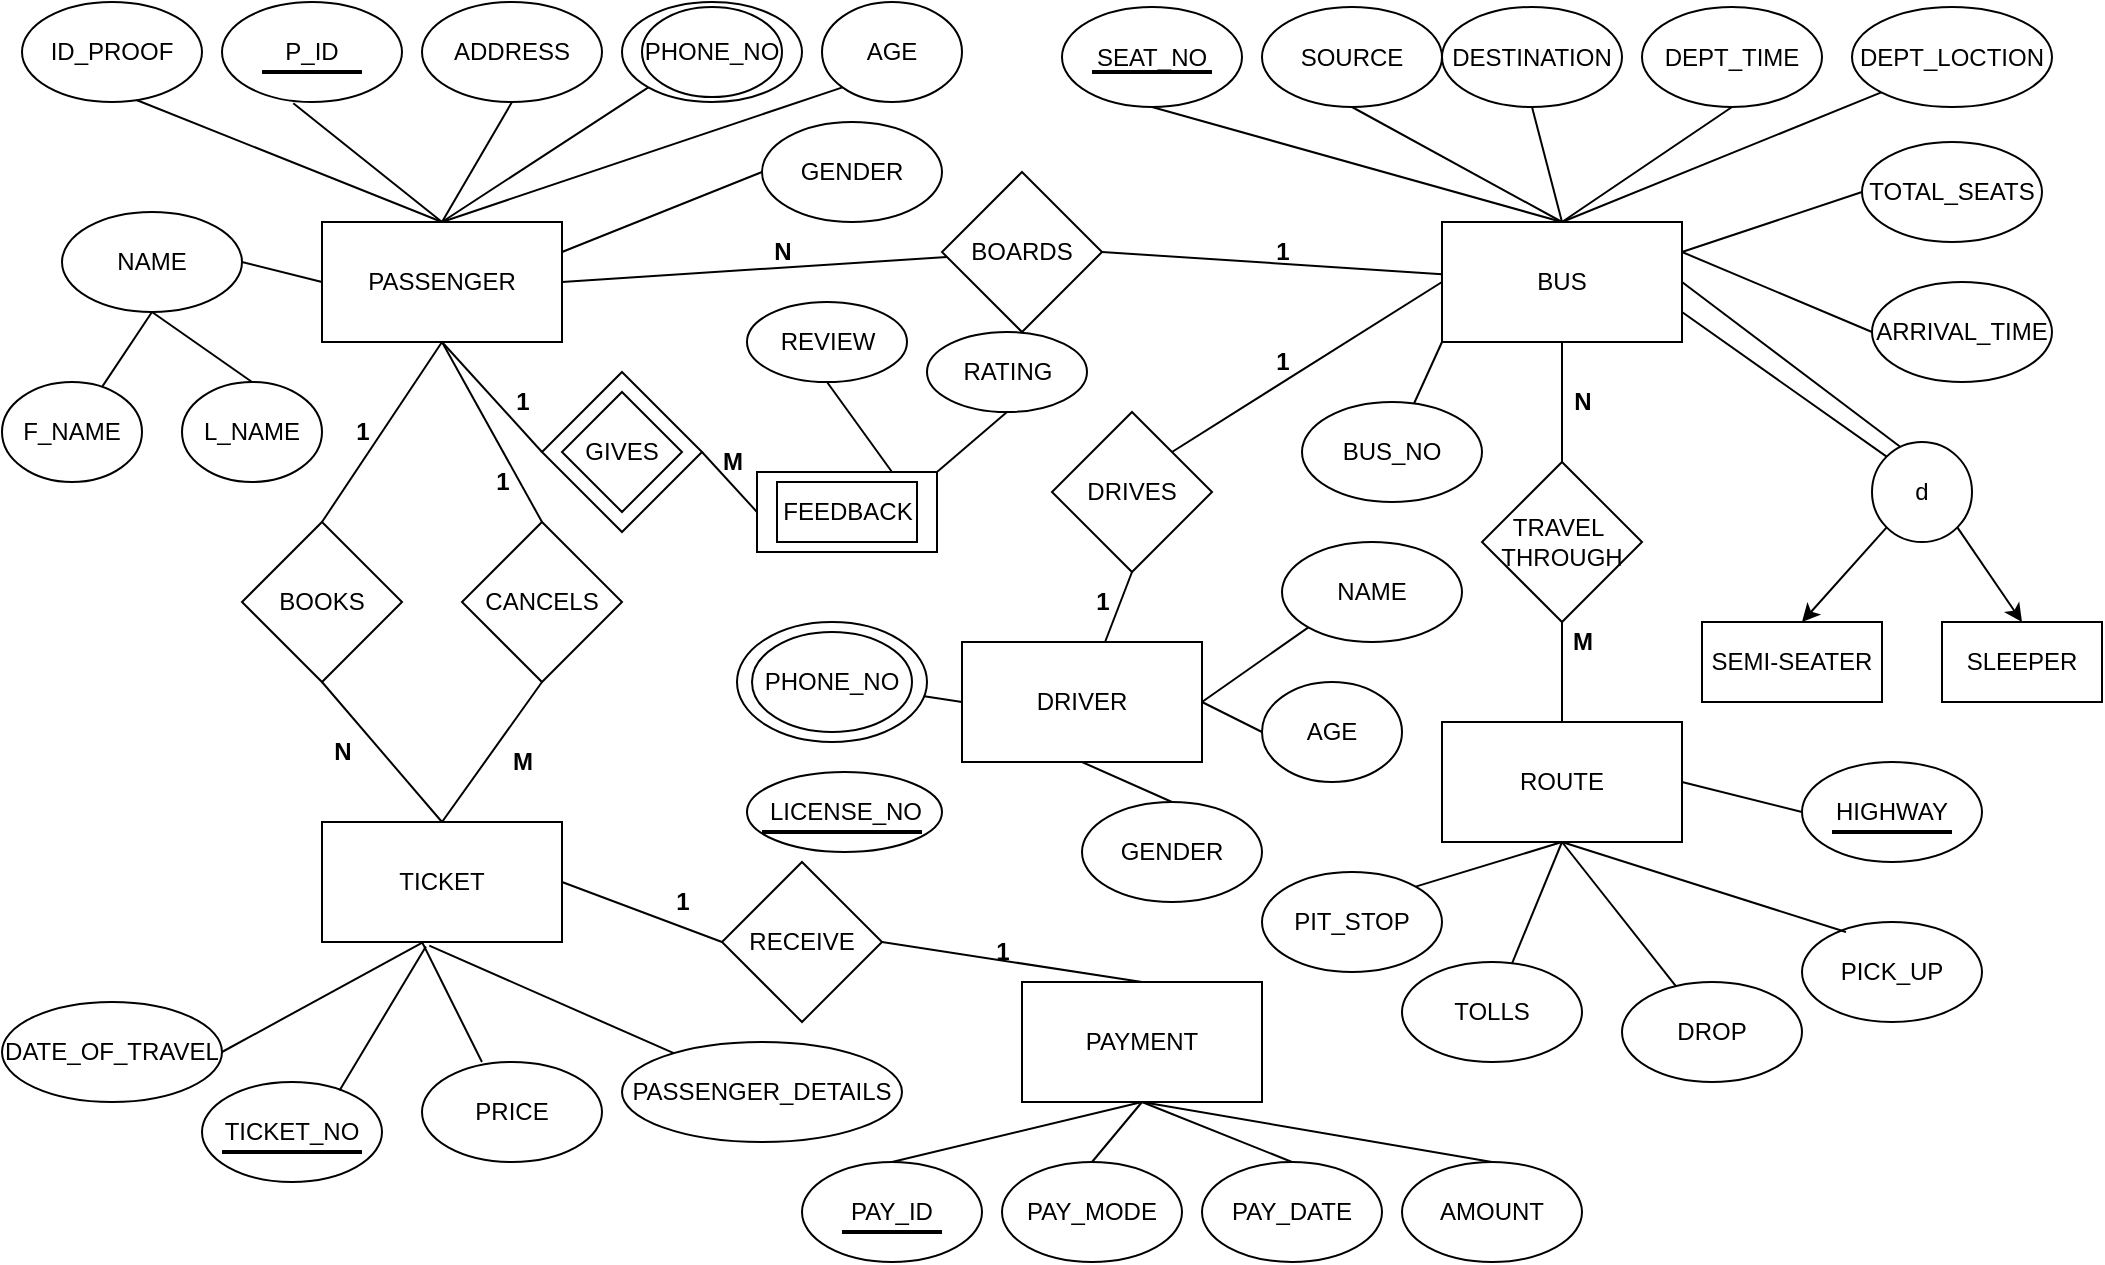 <mxfile version="18.1.3" type="github">
  <diagram id="R2lEEEUBdFMjLlhIrx00" name="Page-1">
    <mxGraphModel dx="1888" dy="547" grid="1" gridSize="10" guides="1" tooltips="1" connect="1" arrows="1" fold="1" page="1" pageScale="1" pageWidth="850" pageHeight="1100" math="0" shadow="0" extFonts="Permanent Marker^https://fonts.googleapis.com/css?family=Permanent+Marker">
      <root>
        <mxCell id="0" />
        <mxCell id="1" parent="0" />
        <mxCell id="MSUiS18jvthD32c3BEqJ-2" value="&lt;span&gt;P_ID&lt;/span&gt;" style="ellipse;whiteSpace=wrap;html=1;fontStyle=0" vertex="1" parent="1">
          <mxGeometry x="10" y="10" width="90" height="50" as="geometry" />
        </mxCell>
        <mxCell id="MSUiS18jvthD32c3BEqJ-3" value="PHONE_NO" style="ellipse;whiteSpace=wrap;html=1;container=1;" vertex="1" parent="1">
          <mxGeometry x="210" y="10" width="90" height="50" as="geometry" />
        </mxCell>
        <mxCell id="MSUiS18jvthD32c3BEqJ-4" value="ID_PROOF" style="ellipse;whiteSpace=wrap;html=1;" vertex="1" parent="1">
          <mxGeometry x="-90" y="10" width="90" height="50" as="geometry" />
        </mxCell>
        <mxCell id="MSUiS18jvthD32c3BEqJ-6" value="ADDRESS" style="ellipse;whiteSpace=wrap;html=1;" vertex="1" parent="1">
          <mxGeometry x="110" y="10" width="90" height="50" as="geometry" />
        </mxCell>
        <mxCell id="MSUiS18jvthD32c3BEqJ-1" value="PASSENGER" style="rounded=0;whiteSpace=wrap;html=1;" vertex="1" parent="1">
          <mxGeometry x="60" y="120" width="120" height="60" as="geometry" />
        </mxCell>
        <mxCell id="MSUiS18jvthD32c3BEqJ-5" value="NAME" style="ellipse;whiteSpace=wrap;html=1;" vertex="1" parent="1">
          <mxGeometry x="-70" y="115" width="90" height="50" as="geometry" />
        </mxCell>
        <mxCell id="MSUiS18jvthD32c3BEqJ-7" value="AGE" style="ellipse;whiteSpace=wrap;html=1;" vertex="1" parent="1">
          <mxGeometry x="310" y="10" width="70" height="50" as="geometry" />
        </mxCell>
        <mxCell id="MSUiS18jvthD32c3BEqJ-8" value="GENDER" style="ellipse;whiteSpace=wrap;html=1;" vertex="1" parent="1">
          <mxGeometry x="280" y="70" width="90" height="50" as="geometry" />
        </mxCell>
        <mxCell id="MSUiS18jvthD32c3BEqJ-10" value="PHONE_NO" style="ellipse;whiteSpace=wrap;html=1;container=1;" vertex="1" parent="1">
          <mxGeometry x="220" y="12.5" width="70" height="45" as="geometry" />
        </mxCell>
        <mxCell id="MSUiS18jvthD32c3BEqJ-15" value="F_NAME" style="ellipse;whiteSpace=wrap;html=1;" vertex="1" parent="1">
          <mxGeometry x="-100" y="200" width="70" height="50" as="geometry" />
        </mxCell>
        <mxCell id="MSUiS18jvthD32c3BEqJ-16" value="L_NAME" style="ellipse;whiteSpace=wrap;html=1;" vertex="1" parent="1">
          <mxGeometry x="-10" y="200" width="70" height="50" as="geometry" />
        </mxCell>
        <mxCell id="MSUiS18jvthD32c3BEqJ-18" value="" style="endArrow=none;html=1;rounded=0;entryX=0.5;entryY=1;entryDx=0;entryDy=0;exitX=0.5;exitY=0;exitDx=0;exitDy=0;" edge="1" parent="1" source="MSUiS18jvthD32c3BEqJ-1" target="MSUiS18jvthD32c3BEqJ-6">
          <mxGeometry width="50" height="50" relative="1" as="geometry">
            <mxPoint x="120" y="100" as="sourcePoint" />
            <mxPoint x="150" y="70" as="targetPoint" />
          </mxGeometry>
        </mxCell>
        <mxCell id="MSUiS18jvthD32c3BEqJ-21" value="" style="endArrow=none;html=1;rounded=0;entryX=0;entryY=1;entryDx=0;entryDy=0;exitX=0.5;exitY=0;exitDx=0;exitDy=0;" edge="1" parent="1" source="MSUiS18jvthD32c3BEqJ-1" target="MSUiS18jvthD32c3BEqJ-3">
          <mxGeometry width="50" height="50" relative="1" as="geometry">
            <mxPoint x="120" y="110" as="sourcePoint" />
            <mxPoint x="450" y="260" as="targetPoint" />
          </mxGeometry>
        </mxCell>
        <mxCell id="MSUiS18jvthD32c3BEqJ-22" value="" style="endArrow=none;html=1;rounded=0;exitX=0;exitY=1;exitDx=0;exitDy=0;" edge="1" parent="1" source="MSUiS18jvthD32c3BEqJ-7">
          <mxGeometry width="50" height="50" relative="1" as="geometry">
            <mxPoint x="400" y="310" as="sourcePoint" />
            <mxPoint x="120" y="120" as="targetPoint" />
          </mxGeometry>
        </mxCell>
        <mxCell id="MSUiS18jvthD32c3BEqJ-25" value="" style="endArrow=none;html=1;rounded=0;entryX=0;entryY=0.5;entryDx=0;entryDy=0;exitX=1;exitY=0.25;exitDx=0;exitDy=0;" edge="1" parent="1" source="MSUiS18jvthD32c3BEqJ-1" target="MSUiS18jvthD32c3BEqJ-8">
          <mxGeometry width="50" height="50" relative="1" as="geometry">
            <mxPoint x="190" y="120" as="sourcePoint" />
            <mxPoint x="347.58" y="70.6" as="targetPoint" />
          </mxGeometry>
        </mxCell>
        <mxCell id="MSUiS18jvthD32c3BEqJ-26" value="" style="endArrow=none;html=1;rounded=0;entryX=0;entryY=0.5;entryDx=0;entryDy=0;exitX=1;exitY=0.5;exitDx=0;exitDy=0;" edge="1" parent="1" source="MSUiS18jvthD32c3BEqJ-5" target="MSUiS18jvthD32c3BEqJ-1">
          <mxGeometry width="50" height="50" relative="1" as="geometry">
            <mxPoint x="200" y="110" as="sourcePoint" />
            <mxPoint x="357.58" y="80.6" as="targetPoint" />
          </mxGeometry>
        </mxCell>
        <mxCell id="MSUiS18jvthD32c3BEqJ-27" value="" style="endArrow=none;html=1;rounded=0;entryX=0.396;entryY=1.012;entryDx=0;entryDy=0;entryPerimeter=0;exitX=0.5;exitY=0;exitDx=0;exitDy=0;" edge="1" parent="1" source="MSUiS18jvthD32c3BEqJ-1" target="MSUiS18jvthD32c3BEqJ-2">
          <mxGeometry width="50" height="50" relative="1" as="geometry">
            <mxPoint x="210" y="120" as="sourcePoint" />
            <mxPoint x="367.58" y="90.6" as="targetPoint" />
          </mxGeometry>
        </mxCell>
        <mxCell id="MSUiS18jvthD32c3BEqJ-28" value="" style="endArrow=none;html=1;rounded=0;entryX=0.636;entryY=0.98;entryDx=0;entryDy=0;entryPerimeter=0;exitX=0.5;exitY=0;exitDx=0;exitDy=0;" edge="1" parent="1" source="MSUiS18jvthD32c3BEqJ-1" target="MSUiS18jvthD32c3BEqJ-4">
          <mxGeometry width="50" height="50" relative="1" as="geometry">
            <mxPoint x="220" y="130" as="sourcePoint" />
            <mxPoint x="377.58" y="100.6" as="targetPoint" />
          </mxGeometry>
        </mxCell>
        <mxCell id="MSUiS18jvthD32c3BEqJ-30" value="" style="endArrow=none;html=1;rounded=0;entryX=0.5;entryY=0;entryDx=0;entryDy=0;exitX=0.5;exitY=1;exitDx=0;exitDy=0;" edge="1" parent="1" source="MSUiS18jvthD32c3BEqJ-5" target="MSUiS18jvthD32c3BEqJ-16">
          <mxGeometry width="50" height="50" relative="1" as="geometry">
            <mxPoint x="230" y="140" as="sourcePoint" />
            <mxPoint x="387.58" y="110.6" as="targetPoint" />
          </mxGeometry>
        </mxCell>
        <mxCell id="MSUiS18jvthD32c3BEqJ-32" value="" style="endArrow=none;html=1;rounded=0;exitX=0.5;exitY=1;exitDx=0;exitDy=0;" edge="1" parent="1" source="MSUiS18jvthD32c3BEqJ-5" target="MSUiS18jvthD32c3BEqJ-15">
          <mxGeometry width="50" height="50" relative="1" as="geometry">
            <mxPoint x="-25" y="160" as="sourcePoint" />
            <mxPoint x="45" y="220" as="targetPoint" />
          </mxGeometry>
        </mxCell>
        <mxCell id="MSUiS18jvthD32c3BEqJ-33" value="BOOKS" style="rhombus;whiteSpace=wrap;html=1;" vertex="1" parent="1">
          <mxGeometry x="20" y="270" width="80" height="80" as="geometry" />
        </mxCell>
        <mxCell id="MSUiS18jvthD32c3BEqJ-34" value="TICKET" style="rounded=0;whiteSpace=wrap;html=1;" vertex="1" parent="1">
          <mxGeometry x="60" y="420" width="120" height="60" as="geometry" />
        </mxCell>
        <mxCell id="MSUiS18jvthD32c3BEqJ-37" value="" style="endArrow=none;html=1;rounded=0;entryX=0.5;entryY=1;entryDx=0;entryDy=0;exitX=0.5;exitY=0;exitDx=0;exitDy=0;" edge="1" parent="1" source="MSUiS18jvthD32c3BEqJ-34" target="MSUiS18jvthD32c3BEqJ-33">
          <mxGeometry width="50" height="50" relative="1" as="geometry">
            <mxPoint x="120" y="400" as="sourcePoint" />
            <mxPoint x="130" y="180" as="targetPoint" />
          </mxGeometry>
        </mxCell>
        <mxCell id="MSUiS18jvthD32c3BEqJ-42" value="TICKET_NO" style="ellipse;whiteSpace=wrap;html=1;" vertex="1" parent="1">
          <mxGeometry y="550" width="90" height="50" as="geometry" />
        </mxCell>
        <mxCell id="MSUiS18jvthD32c3BEqJ-45" value="DATE_OF_TRAVEL" style="ellipse;whiteSpace=wrap;html=1;" vertex="1" parent="1">
          <mxGeometry x="-100" y="510" width="110" height="50" as="geometry" />
        </mxCell>
        <mxCell id="MSUiS18jvthD32c3BEqJ-46" value="PRICE" style="ellipse;whiteSpace=wrap;html=1;" vertex="1" parent="1">
          <mxGeometry x="110" y="540" width="90" height="50" as="geometry" />
        </mxCell>
        <mxCell id="MSUiS18jvthD32c3BEqJ-47" value="" style="endArrow=none;html=1;rounded=0;entryX=0.42;entryY=1.003;entryDx=0;entryDy=0;exitX=1;exitY=0.5;exitDx=0;exitDy=0;entryPerimeter=0;" edge="1" parent="1" source="MSUiS18jvthD32c3BEqJ-45" target="MSUiS18jvthD32c3BEqJ-34">
          <mxGeometry width="50" height="50" relative="1" as="geometry">
            <mxPoint x="400" y="420" as="sourcePoint" />
            <mxPoint x="450" y="370" as="targetPoint" />
          </mxGeometry>
        </mxCell>
        <mxCell id="MSUiS18jvthD32c3BEqJ-49" value="" style="endArrow=none;html=1;rounded=0;exitX=0.764;exitY=0.084;exitDx=0;exitDy=0;exitPerimeter=0;entryX=0.433;entryY=1.037;entryDx=0;entryDy=0;entryPerimeter=0;" edge="1" parent="1" source="MSUiS18jvthD32c3BEqJ-42" target="MSUiS18jvthD32c3BEqJ-34">
          <mxGeometry width="50" height="50" relative="1" as="geometry">
            <mxPoint x="90" y="510" as="sourcePoint" />
            <mxPoint x="110" y="470" as="targetPoint" />
          </mxGeometry>
        </mxCell>
        <mxCell id="MSUiS18jvthD32c3BEqJ-50" value="" style="endArrow=none;html=1;rounded=0;exitX=0.333;exitY=0;exitDx=0;exitDy=0;exitPerimeter=0;" edge="1" parent="1" source="MSUiS18jvthD32c3BEqJ-46">
          <mxGeometry width="50" height="50" relative="1" as="geometry">
            <mxPoint x="40" y="485" as="sourcePoint" />
            <mxPoint x="110" y="480" as="targetPoint" />
          </mxGeometry>
        </mxCell>
        <mxCell id="MSUiS18jvthD32c3BEqJ-51" value="PASSENGER_DETAILS" style="ellipse;whiteSpace=wrap;html=1;" vertex="1" parent="1">
          <mxGeometry x="210" y="530" width="140" height="50" as="geometry" />
        </mxCell>
        <mxCell id="MSUiS18jvthD32c3BEqJ-52" value="" style="endArrow=none;html=1;rounded=0;entryX=0.447;entryY=1.03;entryDx=0;entryDy=0;entryPerimeter=0;" edge="1" parent="1" source="MSUiS18jvthD32c3BEqJ-51" target="MSUiS18jvthD32c3BEqJ-34">
          <mxGeometry width="50" height="50" relative="1" as="geometry">
            <mxPoint x="179.97" y="520" as="sourcePoint" />
            <mxPoint x="120" y="480" as="targetPoint" />
          </mxGeometry>
        </mxCell>
        <mxCell id="MSUiS18jvthD32c3BEqJ-53" value="BOARDS" style="rhombus;whiteSpace=wrap;html=1;" vertex="1" parent="1">
          <mxGeometry x="370" y="95" width="80" height="80" as="geometry" />
        </mxCell>
        <mxCell id="MSUiS18jvthD32c3BEqJ-54" value="BUS" style="rounded=0;whiteSpace=wrap;html=1;" vertex="1" parent="1">
          <mxGeometry x="620" y="120" width="120" height="60" as="geometry" />
        </mxCell>
        <mxCell id="MSUiS18jvthD32c3BEqJ-55" value="SOURCE" style="ellipse;whiteSpace=wrap;html=1;" vertex="1" parent="1">
          <mxGeometry x="530" y="12.5" width="90" height="50" as="geometry" />
        </mxCell>
        <mxCell id="MSUiS18jvthD32c3BEqJ-56" value="ARRIVAL_TIME" style="ellipse;whiteSpace=wrap;html=1;" vertex="1" parent="1">
          <mxGeometry x="835" y="150" width="90" height="50" as="geometry" />
        </mxCell>
        <mxCell id="MSUiS18jvthD32c3BEqJ-57" value="BUS_NO" style="ellipse;whiteSpace=wrap;html=1;" vertex="1" parent="1">
          <mxGeometry x="550" y="210" width="90" height="50" as="geometry" />
        </mxCell>
        <mxCell id="MSUiS18jvthD32c3BEqJ-58" value="DESTINATION" style="ellipse;whiteSpace=wrap;html=1;" vertex="1" parent="1">
          <mxGeometry x="620" y="12.5" width="90" height="50" as="geometry" />
        </mxCell>
        <mxCell id="MSUiS18jvthD32c3BEqJ-59" value="DEPT_TIME" style="ellipse;whiteSpace=wrap;html=1;" vertex="1" parent="1">
          <mxGeometry x="720" y="12.5" width="90" height="50" as="geometry" />
        </mxCell>
        <mxCell id="MSUiS18jvthD32c3BEqJ-60" value="DEPT_LOCTION" style="ellipse;whiteSpace=wrap;html=1;" vertex="1" parent="1">
          <mxGeometry x="825" y="12.5" width="100" height="50" as="geometry" />
        </mxCell>
        <mxCell id="MSUiS18jvthD32c3BEqJ-61" value="TOTAL_SEATS" style="ellipse;whiteSpace=wrap;html=1;" vertex="1" parent="1">
          <mxGeometry x="830" y="80" width="90" height="50" as="geometry" />
        </mxCell>
        <mxCell id="MSUiS18jvthD32c3BEqJ-64" value="" style="endArrow=none;html=1;rounded=0;exitX=0.5;exitY=1;exitDx=0;exitDy=0;entryX=0.5;entryY=0;entryDx=0;entryDy=0;" edge="1" parent="1" source="MSUiS18jvthD32c3BEqJ-55" target="MSUiS18jvthD32c3BEqJ-54">
          <mxGeometry width="50" height="50" relative="1" as="geometry">
            <mxPoint x="400" y="220" as="sourcePoint" />
            <mxPoint x="680" y="110" as="targetPoint" />
          </mxGeometry>
        </mxCell>
        <mxCell id="MSUiS18jvthD32c3BEqJ-65" value="" style="endArrow=none;html=1;rounded=0;exitX=0.5;exitY=1;exitDx=0;exitDy=0;entryX=0.5;entryY=0;entryDx=0;entryDy=0;" edge="1" parent="1" source="MSUiS18jvthD32c3BEqJ-58" target="MSUiS18jvthD32c3BEqJ-54">
          <mxGeometry width="50" height="50" relative="1" as="geometry">
            <mxPoint x="565" y="70" as="sourcePoint" />
            <mxPoint x="690" y="110" as="targetPoint" />
          </mxGeometry>
        </mxCell>
        <mxCell id="MSUiS18jvthD32c3BEqJ-66" value="" style="endArrow=none;html=1;rounded=0;entryX=0.5;entryY=0;entryDx=0;entryDy=0;exitX=0.5;exitY=1;exitDx=0;exitDy=0;" edge="1" parent="1" source="MSUiS18jvthD32c3BEqJ-59" target="MSUiS18jvthD32c3BEqJ-54">
          <mxGeometry width="50" height="50" relative="1" as="geometry">
            <mxPoint x="750" y="70" as="sourcePoint" />
            <mxPoint x="700" y="120" as="targetPoint" />
          </mxGeometry>
        </mxCell>
        <mxCell id="MSUiS18jvthD32c3BEqJ-67" value="" style="endArrow=none;html=1;rounded=0;entryX=0;entryY=1;entryDx=0;entryDy=0;" edge="1" parent="1" source="MSUiS18jvthD32c3BEqJ-57" target="MSUiS18jvthD32c3BEqJ-54">
          <mxGeometry width="50" height="50" relative="1" as="geometry">
            <mxPoint x="585" y="90" as="sourcePoint" />
            <mxPoint x="710" y="130" as="targetPoint" />
          </mxGeometry>
        </mxCell>
        <mxCell id="MSUiS18jvthD32c3BEqJ-68" value="" style="endArrow=none;html=1;rounded=0;exitX=0;exitY=1;exitDx=0;exitDy=0;entryX=0.5;entryY=0;entryDx=0;entryDy=0;" edge="1" parent="1" source="MSUiS18jvthD32c3BEqJ-60" target="MSUiS18jvthD32c3BEqJ-54">
          <mxGeometry width="50" height="50" relative="1" as="geometry">
            <mxPoint x="595" y="100" as="sourcePoint" />
            <mxPoint x="720" y="140" as="targetPoint" />
          </mxGeometry>
        </mxCell>
        <mxCell id="MSUiS18jvthD32c3BEqJ-69" value="" style="endArrow=none;html=1;rounded=0;exitX=0;exitY=0.5;exitDx=0;exitDy=0;entryX=1;entryY=0.25;entryDx=0;entryDy=0;" edge="1" parent="1" source="MSUiS18jvthD32c3BEqJ-61" target="MSUiS18jvthD32c3BEqJ-54">
          <mxGeometry width="50" height="50" relative="1" as="geometry">
            <mxPoint x="605" y="110" as="sourcePoint" />
            <mxPoint x="750" y="130" as="targetPoint" />
          </mxGeometry>
        </mxCell>
        <mxCell id="MSUiS18jvthD32c3BEqJ-70" value="" style="endArrow=none;html=1;rounded=0;exitX=0;exitY=0.5;exitDx=0;exitDy=0;entryX=1;entryY=0.25;entryDx=0;entryDy=0;" edge="1" parent="1" source="MSUiS18jvthD32c3BEqJ-56" target="MSUiS18jvthD32c3BEqJ-54">
          <mxGeometry width="50" height="50" relative="1" as="geometry">
            <mxPoint x="615" y="120" as="sourcePoint" />
            <mxPoint x="740" y="130" as="targetPoint" />
          </mxGeometry>
        </mxCell>
        <mxCell id="MSUiS18jvthD32c3BEqJ-71" value="" style="endArrow=none;html=1;rounded=0;entryX=0.308;entryY=0.068;entryDx=0;entryDy=0;entryPerimeter=0;" edge="1" parent="1" target="MSUiS18jvthD32c3BEqJ-74">
          <mxGeometry width="50" height="50" relative="1" as="geometry">
            <mxPoint x="740" y="150" as="sourcePoint" />
            <mxPoint x="840" y="230" as="targetPoint" />
          </mxGeometry>
        </mxCell>
        <mxCell id="MSUiS18jvthD32c3BEqJ-72" value="" style="endArrow=none;html=1;rounded=0;exitX=1;exitY=0.75;exitDx=0;exitDy=0;entryX=0;entryY=0;entryDx=0;entryDy=0;" edge="1" parent="1" source="MSUiS18jvthD32c3BEqJ-54" target="MSUiS18jvthD32c3BEqJ-74">
          <mxGeometry width="50" height="50" relative="1" as="geometry">
            <mxPoint x="635" y="140" as="sourcePoint" />
            <mxPoint x="850" y="230" as="targetPoint" />
          </mxGeometry>
        </mxCell>
        <mxCell id="MSUiS18jvthD32c3BEqJ-74" value="d" style="ellipse;whiteSpace=wrap;html=1;aspect=fixed;" vertex="1" parent="1">
          <mxGeometry x="835" y="230" width="50" height="50" as="geometry" />
        </mxCell>
        <mxCell id="MSUiS18jvthD32c3BEqJ-75" value="" style="endArrow=classic;html=1;rounded=0;exitX=0;exitY=1;exitDx=0;exitDy=0;" edge="1" parent="1" source="MSUiS18jvthD32c3BEqJ-74">
          <mxGeometry width="50" height="50" relative="1" as="geometry">
            <mxPoint x="400" y="220" as="sourcePoint" />
            <mxPoint x="800" y="320" as="targetPoint" />
          </mxGeometry>
        </mxCell>
        <mxCell id="MSUiS18jvthD32c3BEqJ-76" value="" style="endArrow=classic;html=1;rounded=0;exitX=1;exitY=1;exitDx=0;exitDy=0;" edge="1" parent="1" source="MSUiS18jvthD32c3BEqJ-74">
          <mxGeometry width="50" height="50" relative="1" as="geometry">
            <mxPoint x="852.322" y="282.678" as="sourcePoint" />
            <mxPoint x="910" y="320" as="targetPoint" />
          </mxGeometry>
        </mxCell>
        <mxCell id="MSUiS18jvthD32c3BEqJ-77" value="SEMI-SEATER" style="rounded=0;whiteSpace=wrap;html=1;" vertex="1" parent="1">
          <mxGeometry x="750" y="320" width="90" height="40" as="geometry" />
        </mxCell>
        <mxCell id="MSUiS18jvthD32c3BEqJ-78" value="SLEEPER" style="rounded=0;whiteSpace=wrap;html=1;" vertex="1" parent="1">
          <mxGeometry x="870" y="320" width="80" height="40" as="geometry" />
        </mxCell>
        <mxCell id="MSUiS18jvthD32c3BEqJ-79" value="" style="endArrow=none;html=1;rounded=0;entryX=1;entryY=0.5;entryDx=0;entryDy=0;" edge="1" parent="1" source="MSUiS18jvthD32c3BEqJ-53" target="MSUiS18jvthD32c3BEqJ-1">
          <mxGeometry width="50" height="50" relative="1" as="geometry">
            <mxPoint x="400" y="220" as="sourcePoint" />
            <mxPoint x="450" y="170" as="targetPoint" />
          </mxGeometry>
        </mxCell>
        <mxCell id="MSUiS18jvthD32c3BEqJ-80" value="" style="endArrow=none;html=1;rounded=0;exitX=1;exitY=0.5;exitDx=0;exitDy=0;" edge="1" parent="1" source="MSUiS18jvthD32c3BEqJ-53" target="MSUiS18jvthD32c3BEqJ-54">
          <mxGeometry width="50" height="50" relative="1" as="geometry">
            <mxPoint x="370" y="150" as="sourcePoint" />
            <mxPoint x="190" y="150" as="targetPoint" />
          </mxGeometry>
        </mxCell>
        <mxCell id="MSUiS18jvthD32c3BEqJ-81" value="TRAVEL&amp;nbsp;&lt;br&gt;THROUGH" style="rhombus;whiteSpace=wrap;html=1;" vertex="1" parent="1">
          <mxGeometry x="640" y="240" width="80" height="80" as="geometry" />
        </mxCell>
        <mxCell id="MSUiS18jvthD32c3BEqJ-82" value="" style="endArrow=none;html=1;rounded=0;entryX=0.5;entryY=1;entryDx=0;entryDy=0;" edge="1" parent="1" source="MSUiS18jvthD32c3BEqJ-81" target="MSUiS18jvthD32c3BEqJ-54">
          <mxGeometry width="50" height="50" relative="1" as="geometry">
            <mxPoint x="400" y="320" as="sourcePoint" />
            <mxPoint x="450" y="270" as="targetPoint" />
          </mxGeometry>
        </mxCell>
        <mxCell id="MSUiS18jvthD32c3BEqJ-83" value="" style="endArrow=none;html=1;rounded=0;entryX=0.5;entryY=1;entryDx=0;entryDy=0;exitX=0.5;exitY=0;exitDx=0;exitDy=0;" edge="1" parent="1" source="MSUiS18jvthD32c3BEqJ-84" target="MSUiS18jvthD32c3BEqJ-81">
          <mxGeometry width="50" height="50" relative="1" as="geometry">
            <mxPoint x="680" y="440" as="sourcePoint" />
            <mxPoint x="690" y="180" as="targetPoint" />
          </mxGeometry>
        </mxCell>
        <mxCell id="MSUiS18jvthD32c3BEqJ-84" value="ROUTE" style="rounded=0;whiteSpace=wrap;html=1;" vertex="1" parent="1">
          <mxGeometry x="620" y="370" width="120" height="60" as="geometry" />
        </mxCell>
        <mxCell id="MSUiS18jvthD32c3BEqJ-85" value="PICK_UP" style="ellipse;whiteSpace=wrap;html=1;" vertex="1" parent="1">
          <mxGeometry x="800" y="470" width="90" height="50" as="geometry" />
        </mxCell>
        <mxCell id="MSUiS18jvthD32c3BEqJ-86" value="HIGHWAY" style="ellipse;whiteSpace=wrap;html=1;" vertex="1" parent="1">
          <mxGeometry x="800" y="390" width="90" height="50" as="geometry" />
        </mxCell>
        <mxCell id="MSUiS18jvthD32c3BEqJ-87" value="TOLLS" style="ellipse;whiteSpace=wrap;html=1;" vertex="1" parent="1">
          <mxGeometry x="600" y="490" width="90" height="50" as="geometry" />
        </mxCell>
        <mxCell id="MSUiS18jvthD32c3BEqJ-88" value="DROP" style="ellipse;whiteSpace=wrap;html=1;" vertex="1" parent="1">
          <mxGeometry x="710" y="500" width="90" height="50" as="geometry" />
        </mxCell>
        <mxCell id="MSUiS18jvthD32c3BEqJ-89" value="PIT_STOP" style="ellipse;whiteSpace=wrap;html=1;" vertex="1" parent="1">
          <mxGeometry x="530" y="445" width="90" height="50" as="geometry" />
        </mxCell>
        <mxCell id="MSUiS18jvthD32c3BEqJ-90" value="" style="endArrow=none;html=1;rounded=0;entryX=1;entryY=0.5;entryDx=0;entryDy=0;exitX=0;exitY=0.5;exitDx=0;exitDy=0;" edge="1" parent="1" source="MSUiS18jvthD32c3BEqJ-86" target="MSUiS18jvthD32c3BEqJ-84">
          <mxGeometry width="50" height="50" relative="1" as="geometry">
            <mxPoint x="690" y="430" as="sourcePoint" />
            <mxPoint x="690" y="380" as="targetPoint" />
          </mxGeometry>
        </mxCell>
        <mxCell id="MSUiS18jvthD32c3BEqJ-91" value="" style="endArrow=none;html=1;rounded=0;entryX=0.5;entryY=1;entryDx=0;entryDy=0;exitX=0.244;exitY=0.1;exitDx=0;exitDy=0;exitPerimeter=0;" edge="1" parent="1" source="MSUiS18jvthD32c3BEqJ-85" target="MSUiS18jvthD32c3BEqJ-84">
          <mxGeometry width="50" height="50" relative="1" as="geometry">
            <mxPoint x="820" y="460" as="sourcePoint" />
            <mxPoint x="750" y="460" as="targetPoint" />
          </mxGeometry>
        </mxCell>
        <mxCell id="MSUiS18jvthD32c3BEqJ-92" value="" style="endArrow=none;html=1;rounded=0;entryX=0.5;entryY=1;entryDx=0;entryDy=0;" edge="1" parent="1" source="MSUiS18jvthD32c3BEqJ-88" target="MSUiS18jvthD32c3BEqJ-84">
          <mxGeometry width="50" height="50" relative="1" as="geometry">
            <mxPoint x="839.98" y="520" as="sourcePoint" />
            <mxPoint x="680" y="480" as="targetPoint" />
          </mxGeometry>
        </mxCell>
        <mxCell id="MSUiS18jvthD32c3BEqJ-93" value="" style="endArrow=none;html=1;rounded=0;entryX=0.5;entryY=1;entryDx=0;entryDy=0;" edge="1" parent="1" source="MSUiS18jvthD32c3BEqJ-87" target="MSUiS18jvthD32c3BEqJ-84">
          <mxGeometry width="50" height="50" relative="1" as="geometry">
            <mxPoint x="849.98" y="530" as="sourcePoint" />
            <mxPoint x="700" y="500" as="targetPoint" />
          </mxGeometry>
        </mxCell>
        <mxCell id="MSUiS18jvthD32c3BEqJ-94" value="" style="endArrow=none;html=1;rounded=0;entryX=0.5;entryY=1;entryDx=0;entryDy=0;exitX=1;exitY=0;exitDx=0;exitDy=0;" edge="1" parent="1" source="MSUiS18jvthD32c3BEqJ-89" target="MSUiS18jvthD32c3BEqJ-84">
          <mxGeometry width="50" height="50" relative="1" as="geometry">
            <mxPoint x="859.98" y="540" as="sourcePoint" />
            <mxPoint x="710" y="510" as="targetPoint" />
          </mxGeometry>
        </mxCell>
        <mxCell id="MSUiS18jvthD32c3BEqJ-95" value="RECEIVE" style="rhombus;whiteSpace=wrap;html=1;" vertex="1" parent="1">
          <mxGeometry x="260" y="440" width="80" height="80" as="geometry" />
        </mxCell>
        <mxCell id="MSUiS18jvthD32c3BEqJ-97" value="" style="endArrow=none;html=1;rounded=0;exitX=1;exitY=0.5;exitDx=0;exitDy=0;entryX=0;entryY=0.5;entryDx=0;entryDy=0;" edge="1" parent="1" source="MSUiS18jvthD32c3BEqJ-34" target="MSUiS18jvthD32c3BEqJ-95">
          <mxGeometry width="50" height="50" relative="1" as="geometry">
            <mxPoint x="400" y="330" as="sourcePoint" />
            <mxPoint x="450" y="280" as="targetPoint" />
          </mxGeometry>
        </mxCell>
        <mxCell id="MSUiS18jvthD32c3BEqJ-98" value="PAYMENT" style="rounded=0;whiteSpace=wrap;html=1;" vertex="1" parent="1">
          <mxGeometry x="410" y="500" width="120" height="60" as="geometry" />
        </mxCell>
        <mxCell id="MSUiS18jvthD32c3BEqJ-99" value="" style="endArrow=none;html=1;rounded=0;exitX=1;exitY=0.5;exitDx=0;exitDy=0;entryX=0.5;entryY=0;entryDx=0;entryDy=0;" edge="1" parent="1" source="MSUiS18jvthD32c3BEqJ-95" target="MSUiS18jvthD32c3BEqJ-98">
          <mxGeometry width="50" height="50" relative="1" as="geometry">
            <mxPoint x="400" y="430" as="sourcePoint" />
            <mxPoint x="450" y="380" as="targetPoint" />
          </mxGeometry>
        </mxCell>
        <mxCell id="MSUiS18jvthD32c3BEqJ-101" value="PAY_MODE" style="ellipse;whiteSpace=wrap;html=1;" vertex="1" parent="1">
          <mxGeometry x="400" y="590" width="90" height="50" as="geometry" />
        </mxCell>
        <mxCell id="MSUiS18jvthD32c3BEqJ-102" value="PAY_ID" style="ellipse;whiteSpace=wrap;html=1;" vertex="1" parent="1">
          <mxGeometry x="300" y="590" width="90" height="50" as="geometry" />
        </mxCell>
        <mxCell id="MSUiS18jvthD32c3BEqJ-103" value="PAY_DATE" style="ellipse;whiteSpace=wrap;html=1;" vertex="1" parent="1">
          <mxGeometry x="500" y="590" width="90" height="50" as="geometry" />
        </mxCell>
        <mxCell id="MSUiS18jvthD32c3BEqJ-104" value="AMOUNT" style="ellipse;whiteSpace=wrap;html=1;" vertex="1" parent="1">
          <mxGeometry x="600" y="590" width="90" height="50" as="geometry" />
        </mxCell>
        <mxCell id="MSUiS18jvthD32c3BEqJ-106" value="" style="endArrow=none;html=1;rounded=0;entryX=0.5;entryY=1;entryDx=0;entryDy=0;exitX=0.5;exitY=0;exitDx=0;exitDy=0;" edge="1" parent="1" source="MSUiS18jvthD32c3BEqJ-102" target="MSUiS18jvthD32c3BEqJ-98">
          <mxGeometry width="50" height="50" relative="1" as="geometry">
            <mxPoint x="400" y="430" as="sourcePoint" />
            <mxPoint x="450" y="380" as="targetPoint" />
          </mxGeometry>
        </mxCell>
        <mxCell id="MSUiS18jvthD32c3BEqJ-107" value="" style="endArrow=none;html=1;rounded=0;entryX=0.5;entryY=1;entryDx=0;entryDy=0;exitX=0.5;exitY=0;exitDx=0;exitDy=0;" edge="1" parent="1" source="MSUiS18jvthD32c3BEqJ-101" target="MSUiS18jvthD32c3BEqJ-98">
          <mxGeometry width="50" height="50" relative="1" as="geometry">
            <mxPoint x="362.83" y="601.8" as="sourcePoint" />
            <mxPoint x="480" y="570" as="targetPoint" />
          </mxGeometry>
        </mxCell>
        <mxCell id="MSUiS18jvthD32c3BEqJ-108" value="" style="endArrow=none;html=1;rounded=0;entryX=0.5;entryY=1;entryDx=0;entryDy=0;exitX=0.5;exitY=0;exitDx=0;exitDy=0;" edge="1" parent="1" source="MSUiS18jvthD32c3BEqJ-103" target="MSUiS18jvthD32c3BEqJ-98">
          <mxGeometry width="50" height="50" relative="1" as="geometry">
            <mxPoint x="372.83" y="611.8" as="sourcePoint" />
            <mxPoint x="490" y="580" as="targetPoint" />
          </mxGeometry>
        </mxCell>
        <mxCell id="MSUiS18jvthD32c3BEqJ-109" value="" style="endArrow=none;html=1;rounded=0;entryX=0.5;entryY=1;entryDx=0;entryDy=0;exitX=0.5;exitY=0;exitDx=0;exitDy=0;" edge="1" parent="1" source="MSUiS18jvthD32c3BEqJ-104" target="MSUiS18jvthD32c3BEqJ-98">
          <mxGeometry width="50" height="50" relative="1" as="geometry">
            <mxPoint x="382.83" y="621.8" as="sourcePoint" />
            <mxPoint x="500" y="590" as="targetPoint" />
          </mxGeometry>
        </mxCell>
        <mxCell id="MSUiS18jvthD32c3BEqJ-114" value="" style="line;strokeWidth=2;html=1;" vertex="1" parent="1">
          <mxGeometry x="10" y="580" width="70" height="10" as="geometry" />
        </mxCell>
        <mxCell id="MSUiS18jvthD32c3BEqJ-115" value="" style="line;strokeWidth=2;html=1;" vertex="1" parent="1">
          <mxGeometry x="30" y="40" width="50" height="10" as="geometry" />
        </mxCell>
        <mxCell id="MSUiS18jvthD32c3BEqJ-116" value="SEAT_NO" style="ellipse;whiteSpace=wrap;html=1;" vertex="1" parent="1">
          <mxGeometry x="430" y="12.5" width="90" height="50" as="geometry" />
        </mxCell>
        <mxCell id="MSUiS18jvthD32c3BEqJ-117" value="" style="endArrow=none;html=1;rounded=0;exitX=0.5;exitY=1;exitDx=0;exitDy=0;" edge="1" parent="1" source="MSUiS18jvthD32c3BEqJ-116">
          <mxGeometry width="50" height="50" relative="1" as="geometry">
            <mxPoint x="585" y="72.5" as="sourcePoint" />
            <mxPoint x="680" y="120" as="targetPoint" />
          </mxGeometry>
        </mxCell>
        <mxCell id="MSUiS18jvthD32c3BEqJ-118" value="" style="line;strokeWidth=2;html=1;" vertex="1" parent="1">
          <mxGeometry x="445" y="40" width="60" height="10" as="geometry" />
        </mxCell>
        <mxCell id="MSUiS18jvthD32c3BEqJ-119" value="" style="line;strokeWidth=2;html=1;" vertex="1" parent="1">
          <mxGeometry x="815" y="420" width="60" height="10" as="geometry" />
        </mxCell>
        <mxCell id="MSUiS18jvthD32c3BEqJ-120" value="" style="line;strokeWidth=2;html=1;" vertex="1" parent="1">
          <mxGeometry x="320" y="620" width="50" height="10" as="geometry" />
        </mxCell>
        <mxCell id="MSUiS18jvthD32c3BEqJ-121" value="DRIVES" style="rhombus;whiteSpace=wrap;html=1;" vertex="1" parent="1">
          <mxGeometry x="425" y="215" width="80" height="80" as="geometry" />
        </mxCell>
        <mxCell id="MSUiS18jvthD32c3BEqJ-122" value="" style="endArrow=none;html=1;rounded=0;entryX=0;entryY=0.5;entryDx=0;entryDy=0;exitX=1;exitY=0;exitDx=0;exitDy=0;" edge="1" parent="1" source="MSUiS18jvthD32c3BEqJ-121" target="MSUiS18jvthD32c3BEqJ-54">
          <mxGeometry width="50" height="50" relative="1" as="geometry">
            <mxPoint x="400" y="340" as="sourcePoint" />
            <mxPoint x="450" y="290" as="targetPoint" />
          </mxGeometry>
        </mxCell>
        <mxCell id="MSUiS18jvthD32c3BEqJ-123" value="DRIVER" style="rounded=0;whiteSpace=wrap;html=1;" vertex="1" parent="1">
          <mxGeometry x="380" y="330" width="120" height="60" as="geometry" />
        </mxCell>
        <mxCell id="MSUiS18jvthD32c3BEqJ-125" value="NAME" style="ellipse;whiteSpace=wrap;html=1;" vertex="1" parent="1">
          <mxGeometry x="540" y="280" width="90" height="50" as="geometry" />
        </mxCell>
        <mxCell id="MSUiS18jvthD32c3BEqJ-126" value="GENDER" style="ellipse;whiteSpace=wrap;html=1;" vertex="1" parent="1">
          <mxGeometry x="440" y="410" width="90" height="50" as="geometry" />
        </mxCell>
        <mxCell id="MSUiS18jvthD32c3BEqJ-132" value="" style="ellipse;whiteSpace=wrap;html=1;" vertex="1" parent="1">
          <mxGeometry x="267.5" y="320" width="95" height="60" as="geometry" />
        </mxCell>
        <mxCell id="MSUiS18jvthD32c3BEqJ-133" value="PHONE_NO" style="ellipse;whiteSpace=wrap;html=1;" vertex="1" parent="1">
          <mxGeometry x="275" y="325" width="80" height="50" as="geometry" />
        </mxCell>
        <mxCell id="MSUiS18jvthD32c3BEqJ-134" value="AGE" style="ellipse;whiteSpace=wrap;html=1;" vertex="1" parent="1">
          <mxGeometry x="530" y="350" width="70" height="50" as="geometry" />
        </mxCell>
        <mxCell id="MSUiS18jvthD32c3BEqJ-135" value="" style="endArrow=none;html=1;rounded=0;entryX=0.5;entryY=1;entryDx=0;entryDy=0;" edge="1" parent="1" source="MSUiS18jvthD32c3BEqJ-123" target="MSUiS18jvthD32c3BEqJ-121">
          <mxGeometry width="50" height="50" relative="1" as="geometry">
            <mxPoint x="400" y="240" as="sourcePoint" />
            <mxPoint x="450" y="190" as="targetPoint" />
          </mxGeometry>
        </mxCell>
        <mxCell id="MSUiS18jvthD32c3BEqJ-136" value="" style="endArrow=none;html=1;rounded=0;entryX=0.5;entryY=0;entryDx=0;entryDy=0;exitX=0.5;exitY=1;exitDx=0;exitDy=0;" edge="1" parent="1" source="MSUiS18jvthD32c3BEqJ-123" target="MSUiS18jvthD32c3BEqJ-126">
          <mxGeometry width="50" height="50" relative="1" as="geometry">
            <mxPoint x="455" y="330" as="sourcePoint" />
            <mxPoint x="455" y="305" as="targetPoint" />
          </mxGeometry>
        </mxCell>
        <mxCell id="MSUiS18jvthD32c3BEqJ-137" value="" style="endArrow=none;html=1;rounded=0;entryX=1;entryY=0.5;entryDx=0;entryDy=0;exitX=0;exitY=0.5;exitDx=0;exitDy=0;" edge="1" parent="1" source="MSUiS18jvthD32c3BEqJ-134" target="MSUiS18jvthD32c3BEqJ-123">
          <mxGeometry width="50" height="50" relative="1" as="geometry">
            <mxPoint x="465" y="340" as="sourcePoint" />
            <mxPoint x="465" y="315" as="targetPoint" />
          </mxGeometry>
        </mxCell>
        <mxCell id="MSUiS18jvthD32c3BEqJ-138" value="" style="endArrow=none;html=1;rounded=0;exitX=0;exitY=0.5;exitDx=0;exitDy=0;" edge="1" parent="1" source="MSUiS18jvthD32c3BEqJ-123" target="MSUiS18jvthD32c3BEqJ-132">
          <mxGeometry width="50" height="50" relative="1" as="geometry">
            <mxPoint x="475" y="350" as="sourcePoint" />
            <mxPoint x="475" y="325" as="targetPoint" />
          </mxGeometry>
        </mxCell>
        <mxCell id="MSUiS18jvthD32c3BEqJ-139" value="" style="endArrow=none;html=1;rounded=0;entryX=0;entryY=1;entryDx=0;entryDy=0;exitX=1;exitY=0.5;exitDx=0;exitDy=0;" edge="1" parent="1" source="MSUiS18jvthD32c3BEqJ-123" target="MSUiS18jvthD32c3BEqJ-125">
          <mxGeometry width="50" height="50" relative="1" as="geometry">
            <mxPoint x="485" y="360" as="sourcePoint" />
            <mxPoint x="485" y="335" as="targetPoint" />
          </mxGeometry>
        </mxCell>
        <mxCell id="MSUiS18jvthD32c3BEqJ-141" value="" style="rounded=0;whiteSpace=wrap;html=1;" vertex="1" parent="1">
          <mxGeometry x="277.5" y="245" width="90" height="40" as="geometry" />
        </mxCell>
        <mxCell id="MSUiS18jvthD32c3BEqJ-142" value="" style="rhombus;whiteSpace=wrap;html=1;" vertex="1" parent="1">
          <mxGeometry x="170" y="195" width="80" height="80" as="geometry" />
        </mxCell>
        <mxCell id="MSUiS18jvthD32c3BEqJ-143" value="GIVES" style="rhombus;whiteSpace=wrap;html=1;" vertex="1" parent="1">
          <mxGeometry x="180" y="205" width="60" height="60" as="geometry" />
        </mxCell>
        <mxCell id="MSUiS18jvthD32c3BEqJ-144" value="FEEDBACK" style="rounded=0;whiteSpace=wrap;html=1;" vertex="1" parent="1">
          <mxGeometry x="287.5" y="250" width="70" height="30" as="geometry" />
        </mxCell>
        <mxCell id="MSUiS18jvthD32c3BEqJ-145" value="" style="endArrow=none;html=1;rounded=0;exitX=0;exitY=0.5;exitDx=0;exitDy=0;" edge="1" parent="1" source="MSUiS18jvthD32c3BEqJ-142">
          <mxGeometry width="50" height="50" relative="1" as="geometry">
            <mxPoint x="400" y="240" as="sourcePoint" />
            <mxPoint x="120" y="180" as="targetPoint" />
          </mxGeometry>
        </mxCell>
        <mxCell id="MSUiS18jvthD32c3BEqJ-146" value="" style="endArrow=none;html=1;rounded=0;exitX=1;exitY=0.5;exitDx=0;exitDy=0;entryX=0;entryY=0.5;entryDx=0;entryDy=0;" edge="1" parent="1" source="MSUiS18jvthD32c3BEqJ-142" target="MSUiS18jvthD32c3BEqJ-141">
          <mxGeometry width="50" height="50" relative="1" as="geometry">
            <mxPoint x="400" y="240" as="sourcePoint" />
            <mxPoint x="450" y="190" as="targetPoint" />
          </mxGeometry>
        </mxCell>
        <mxCell id="MSUiS18jvthD32c3BEqJ-147" value="REVIEW" style="ellipse;whiteSpace=wrap;html=1;" vertex="1" parent="1">
          <mxGeometry x="272.5" y="160" width="80" height="40" as="geometry" />
        </mxCell>
        <mxCell id="MSUiS18jvthD32c3BEqJ-148" value="RATING" style="ellipse;whiteSpace=wrap;html=1;" vertex="1" parent="1">
          <mxGeometry x="362.5" y="175" width="80" height="40" as="geometry" />
        </mxCell>
        <mxCell id="MSUiS18jvthD32c3BEqJ-149" value="" style="endArrow=none;html=1;rounded=0;entryX=0.5;entryY=1;entryDx=0;entryDy=0;exitX=0.75;exitY=0;exitDx=0;exitDy=0;" edge="1" parent="1" source="MSUiS18jvthD32c3BEqJ-141" target="MSUiS18jvthD32c3BEqJ-147">
          <mxGeometry width="50" height="50" relative="1" as="geometry">
            <mxPoint x="400" y="240" as="sourcePoint" />
            <mxPoint x="450" y="190" as="targetPoint" />
          </mxGeometry>
        </mxCell>
        <mxCell id="MSUiS18jvthD32c3BEqJ-150" value="" style="endArrow=none;html=1;rounded=0;entryX=0.5;entryY=1;entryDx=0;entryDy=0;exitX=1;exitY=0;exitDx=0;exitDy=0;" edge="1" parent="1" source="MSUiS18jvthD32c3BEqJ-141" target="MSUiS18jvthD32c3BEqJ-148">
          <mxGeometry width="50" height="50" relative="1" as="geometry">
            <mxPoint x="340" y="230" as="sourcePoint" />
            <mxPoint x="450" y="190" as="targetPoint" />
          </mxGeometry>
        </mxCell>
        <mxCell id="MSUiS18jvthD32c3BEqJ-153" value="&lt;b&gt;N&lt;/b&gt;" style="text;html=1;align=center;verticalAlign=middle;resizable=0;points=[];autosize=1;strokeColor=none;fillColor=none;" vertex="1" parent="1">
          <mxGeometry x="60" y="375" width="20" height="20" as="geometry" />
        </mxCell>
        <mxCell id="MSUiS18jvthD32c3BEqJ-154" value="&lt;b&gt;1&lt;/b&gt;" style="text;html=1;align=center;verticalAlign=middle;resizable=0;points=[];autosize=1;strokeColor=none;fillColor=none;" vertex="1" parent="1">
          <mxGeometry x="150" y="200" width="20" height="20" as="geometry" />
        </mxCell>
        <mxCell id="MSUiS18jvthD32c3BEqJ-155" value="&lt;b&gt;M&lt;/b&gt;" style="text;html=1;align=center;verticalAlign=middle;resizable=0;points=[];autosize=1;strokeColor=none;fillColor=none;" vertex="1" parent="1">
          <mxGeometry x="250" y="230" width="30" height="20" as="geometry" />
        </mxCell>
        <mxCell id="MSUiS18jvthD32c3BEqJ-156" value="&lt;b&gt;N&lt;/b&gt;" style="text;html=1;align=center;verticalAlign=middle;resizable=0;points=[];autosize=1;strokeColor=none;fillColor=none;" vertex="1" parent="1">
          <mxGeometry x="280" y="125" width="20" height="20" as="geometry" />
        </mxCell>
        <mxCell id="MSUiS18jvthD32c3BEqJ-157" value="&lt;b&gt;1&lt;/b&gt;" style="text;html=1;align=center;verticalAlign=middle;resizable=0;points=[];autosize=1;strokeColor=none;fillColor=none;" vertex="1" parent="1">
          <mxGeometry x="530" y="125" width="20" height="20" as="geometry" />
        </mxCell>
        <mxCell id="MSUiS18jvthD32c3BEqJ-158" value="&lt;b&gt;1&lt;/b&gt;" style="text;html=1;align=center;verticalAlign=middle;resizable=0;points=[];autosize=1;strokeColor=none;fillColor=none;" vertex="1" parent="1">
          <mxGeometry x="440" y="300" width="20" height="20" as="geometry" />
        </mxCell>
        <mxCell id="MSUiS18jvthD32c3BEqJ-159" value="&lt;b&gt;1&lt;/b&gt;" style="text;html=1;align=center;verticalAlign=middle;resizable=0;points=[];autosize=1;strokeColor=none;fillColor=none;" vertex="1" parent="1">
          <mxGeometry x="530" y="180" width="20" height="20" as="geometry" />
        </mxCell>
        <mxCell id="MSUiS18jvthD32c3BEqJ-160" value="&lt;b&gt;N&lt;/b&gt;" style="text;html=1;align=center;verticalAlign=middle;resizable=0;points=[];autosize=1;strokeColor=none;fillColor=none;" vertex="1" parent="1">
          <mxGeometry x="680" y="200" width="20" height="20" as="geometry" />
        </mxCell>
        <mxCell id="MSUiS18jvthD32c3BEqJ-161" value="&lt;b&gt;M&lt;/b&gt;" style="text;html=1;align=center;verticalAlign=middle;resizable=0;points=[];autosize=1;strokeColor=none;fillColor=none;" vertex="1" parent="1">
          <mxGeometry x="675" y="320" width="30" height="20" as="geometry" />
        </mxCell>
        <mxCell id="MSUiS18jvthD32c3BEqJ-152" value="&lt;b&gt;1&lt;/b&gt;" style="text;html=1;align=center;verticalAlign=middle;resizable=0;points=[];autosize=1;strokeColor=none;fillColor=none;" vertex="1" parent="1">
          <mxGeometry x="70" y="215" width="20" height="20" as="geometry" />
        </mxCell>
        <mxCell id="MSUiS18jvthD32c3BEqJ-162" value="" style="endArrow=none;html=1;rounded=0;entryX=0.5;entryY=1;entryDx=0;entryDy=0;exitX=0.5;exitY=0;exitDx=0;exitDy=0;exitPerimeter=0;" edge="1" parent="1" source="MSUiS18jvthD32c3BEqJ-33" target="MSUiS18jvthD32c3BEqJ-1">
          <mxGeometry width="50" height="50" relative="1" as="geometry">
            <mxPoint x="60" y="280" as="sourcePoint" />
            <mxPoint x="120" y="180" as="targetPoint" />
          </mxGeometry>
        </mxCell>
        <mxCell id="MSUiS18jvthD32c3BEqJ-164" value="CANCELS" style="rhombus;whiteSpace=wrap;html=1;" vertex="1" parent="1">
          <mxGeometry x="130" y="270" width="80" height="80" as="geometry" />
        </mxCell>
        <mxCell id="MSUiS18jvthD32c3BEqJ-165" value="" style="endArrow=none;html=1;rounded=0;entryX=0.5;entryY=1;entryDx=0;entryDy=0;exitX=0.5;exitY=0;exitDx=0;exitDy=0;" edge="1" parent="1" source="MSUiS18jvthD32c3BEqJ-164" target="MSUiS18jvthD32c3BEqJ-1">
          <mxGeometry width="50" height="50" relative="1" as="geometry">
            <mxPoint x="70" y="280" as="sourcePoint" />
            <mxPoint x="130" y="190" as="targetPoint" />
          </mxGeometry>
        </mxCell>
        <mxCell id="MSUiS18jvthD32c3BEqJ-166" value="" style="endArrow=none;html=1;rounded=0;entryX=0.5;entryY=1;entryDx=0;entryDy=0;exitX=0.5;exitY=0;exitDx=0;exitDy=0;" edge="1" parent="1" source="MSUiS18jvthD32c3BEqJ-34" target="MSUiS18jvthD32c3BEqJ-164">
          <mxGeometry width="50" height="50" relative="1" as="geometry">
            <mxPoint x="80" y="290" as="sourcePoint" />
            <mxPoint x="140" y="200" as="targetPoint" />
          </mxGeometry>
        </mxCell>
        <mxCell id="MSUiS18jvthD32c3BEqJ-168" value="&lt;b&gt;1&lt;/b&gt;" style="text;html=1;align=center;verticalAlign=middle;resizable=0;points=[];autosize=1;strokeColor=none;fillColor=none;" vertex="1" parent="1">
          <mxGeometry x="140" y="240" width="20" height="20" as="geometry" />
        </mxCell>
        <mxCell id="MSUiS18jvthD32c3BEqJ-169" value="&lt;b&gt;M&lt;/b&gt;" style="text;html=1;align=center;verticalAlign=middle;resizable=0;points=[];autosize=1;strokeColor=none;fillColor=none;" vertex="1" parent="1">
          <mxGeometry x="145" y="380" width="30" height="20" as="geometry" />
        </mxCell>
        <mxCell id="MSUiS18jvthD32c3BEqJ-170" value="&lt;b&gt;1&lt;/b&gt;" style="text;html=1;align=center;verticalAlign=middle;resizable=0;points=[];autosize=1;strokeColor=none;fillColor=none;" vertex="1" parent="1">
          <mxGeometry x="230" y="450" width="20" height="20" as="geometry" />
        </mxCell>
        <mxCell id="MSUiS18jvthD32c3BEqJ-171" value="&lt;b&gt;1&lt;/b&gt;" style="text;html=1;align=center;verticalAlign=middle;resizable=0;points=[];autosize=1;strokeColor=none;fillColor=none;" vertex="1" parent="1">
          <mxGeometry x="390" y="475" width="20" height="20" as="geometry" />
        </mxCell>
        <mxCell id="MSUiS18jvthD32c3BEqJ-172" value="LICENSE_NO" style="ellipse;whiteSpace=wrap;html=1;" vertex="1" parent="1">
          <mxGeometry x="272.5" y="395" width="97.5" height="40" as="geometry" />
        </mxCell>
        <mxCell id="MSUiS18jvthD32c3BEqJ-173" value="" style="line;strokeWidth=2;html=1;" vertex="1" parent="1">
          <mxGeometry x="280" y="420" width="80" height="10" as="geometry" />
        </mxCell>
      </root>
    </mxGraphModel>
  </diagram>
</mxfile>
